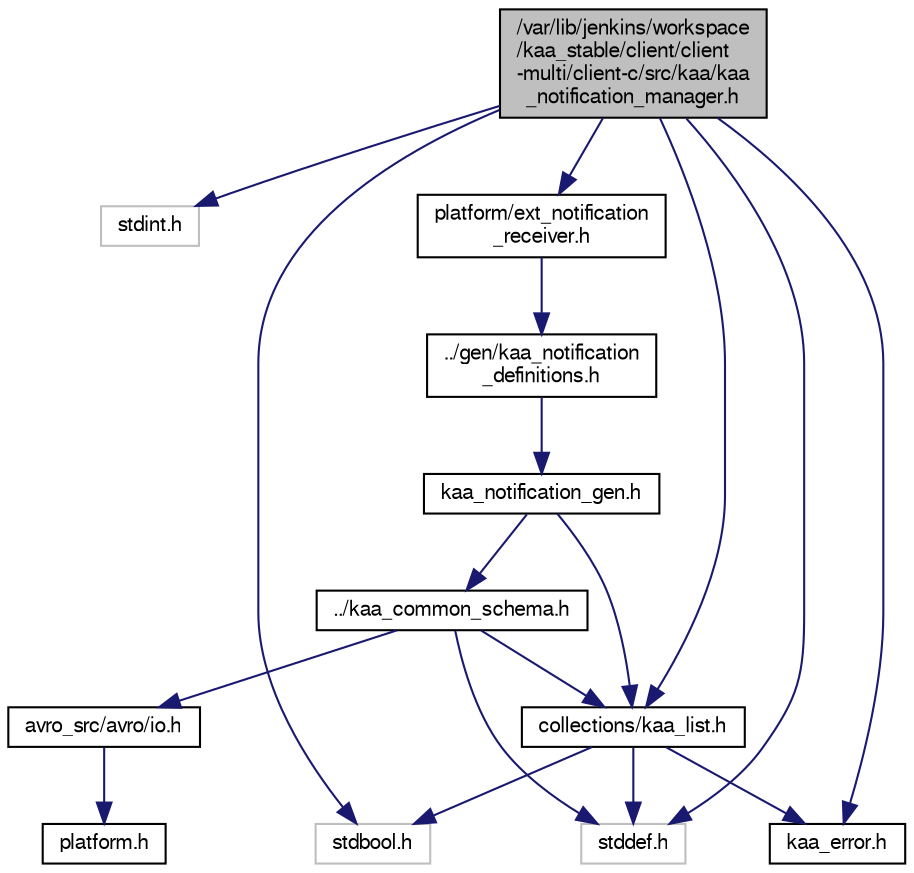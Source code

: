 digraph "/var/lib/jenkins/workspace/kaa_stable/client/client-multi/client-c/src/kaa/kaa_notification_manager.h"
{
  bgcolor="transparent";
  edge [fontname="FreeSans",fontsize="10",labelfontname="FreeSans",labelfontsize="10"];
  node [fontname="FreeSans",fontsize="10",shape=record];
  Node1 [label="/var/lib/jenkins/workspace\l/kaa_stable/client/client\l-multi/client-c/src/kaa/kaa\l_notification_manager.h",height=0.2,width=0.4,color="black", fillcolor="grey75", style="filled" fontcolor="black"];
  Node1 -> Node2 [color="midnightblue",fontsize="10",style="solid",fontname="FreeSans"];
  Node2 [label="stdint.h",height=0.2,width=0.4,color="grey75"];
  Node1 -> Node3 [color="midnightblue",fontsize="10",style="solid",fontname="FreeSans"];
  Node3 [label="stdbool.h",height=0.2,width=0.4,color="grey75"];
  Node1 -> Node4 [color="midnightblue",fontsize="10",style="solid",fontname="FreeSans"];
  Node4 [label="stddef.h",height=0.2,width=0.4,color="grey75"];
  Node1 -> Node5 [color="midnightblue",fontsize="10",style="solid",fontname="FreeSans"];
  Node5 [label="kaa_error.h",height=0.2,width=0.4,color="black",URL="$kaa__error_8h.html",tooltip="Kaa error codes. "];
  Node1 -> Node6 [color="midnightblue",fontsize="10",style="solid",fontname="FreeSans"];
  Node6 [label="platform/ext_notification\l_receiver.h",height=0.2,width=0.4,color="black",URL="$ext__notification__receiver_8h.html"];
  Node6 -> Node7 [color="midnightblue",fontsize="10",style="solid",fontname="FreeSans"];
  Node7 [label="../gen/kaa_notification\l_definitions.h",height=0.2,width=0.4,color="black",URL="$kaa__notification__definitions_8h.html"];
  Node7 -> Node8 [color="midnightblue",fontsize="10",style="solid",fontname="FreeSans"];
  Node8 [label="kaa_notification_gen.h",height=0.2,width=0.4,color="black",URL="$kaa__notification__gen_8h.html"];
  Node8 -> Node9 [color="midnightblue",fontsize="10",style="solid",fontname="FreeSans"];
  Node9 [label="../kaa_common_schema.h",height=0.2,width=0.4,color="black",URL="$kaa__common__schema_8h.html"];
  Node9 -> Node4 [color="midnightblue",fontsize="10",style="solid",fontname="FreeSans"];
  Node9 -> Node10 [color="midnightblue",fontsize="10",style="solid",fontname="FreeSans"];
  Node10 [label="avro_src/avro/io.h",height=0.2,width=0.4,color="black",URL="$io_8h.html"];
  Node10 -> Node11 [color="midnightblue",fontsize="10",style="solid",fontname="FreeSans"];
  Node11 [label="platform.h",height=0.2,width=0.4,color="black",URL="$avro__src_2avro_2platform_8h.html"];
  Node9 -> Node12 [color="midnightblue",fontsize="10",style="solid",fontname="FreeSans"];
  Node12 [label="collections/kaa_list.h",height=0.2,width=0.4,color="black",URL="$kaa__list_8h.html"];
  Node12 -> Node3 [color="midnightblue",fontsize="10",style="solid",fontname="FreeSans"];
  Node12 -> Node4 [color="midnightblue",fontsize="10",style="solid",fontname="FreeSans"];
  Node12 -> Node5 [color="midnightblue",fontsize="10",style="solid",fontname="FreeSans"];
  Node8 -> Node12 [color="midnightblue",fontsize="10",style="solid",fontname="FreeSans"];
  Node1 -> Node12 [color="midnightblue",fontsize="10",style="solid",fontname="FreeSans"];
}
